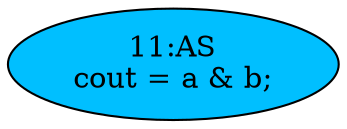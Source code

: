 strict digraph "" {
	node [label="\N"];
	"11:AS"	[ast="<pyverilog.vparser.ast.Assign object at 0x7f8855fd7410>",
		def_var="['cout']",
		fillcolor=deepskyblue,
		label="11:AS
cout = a & b;",
		statements="[]",
		style=filled,
		typ=Assign,
		use_var="['a', 'b']"];
}

